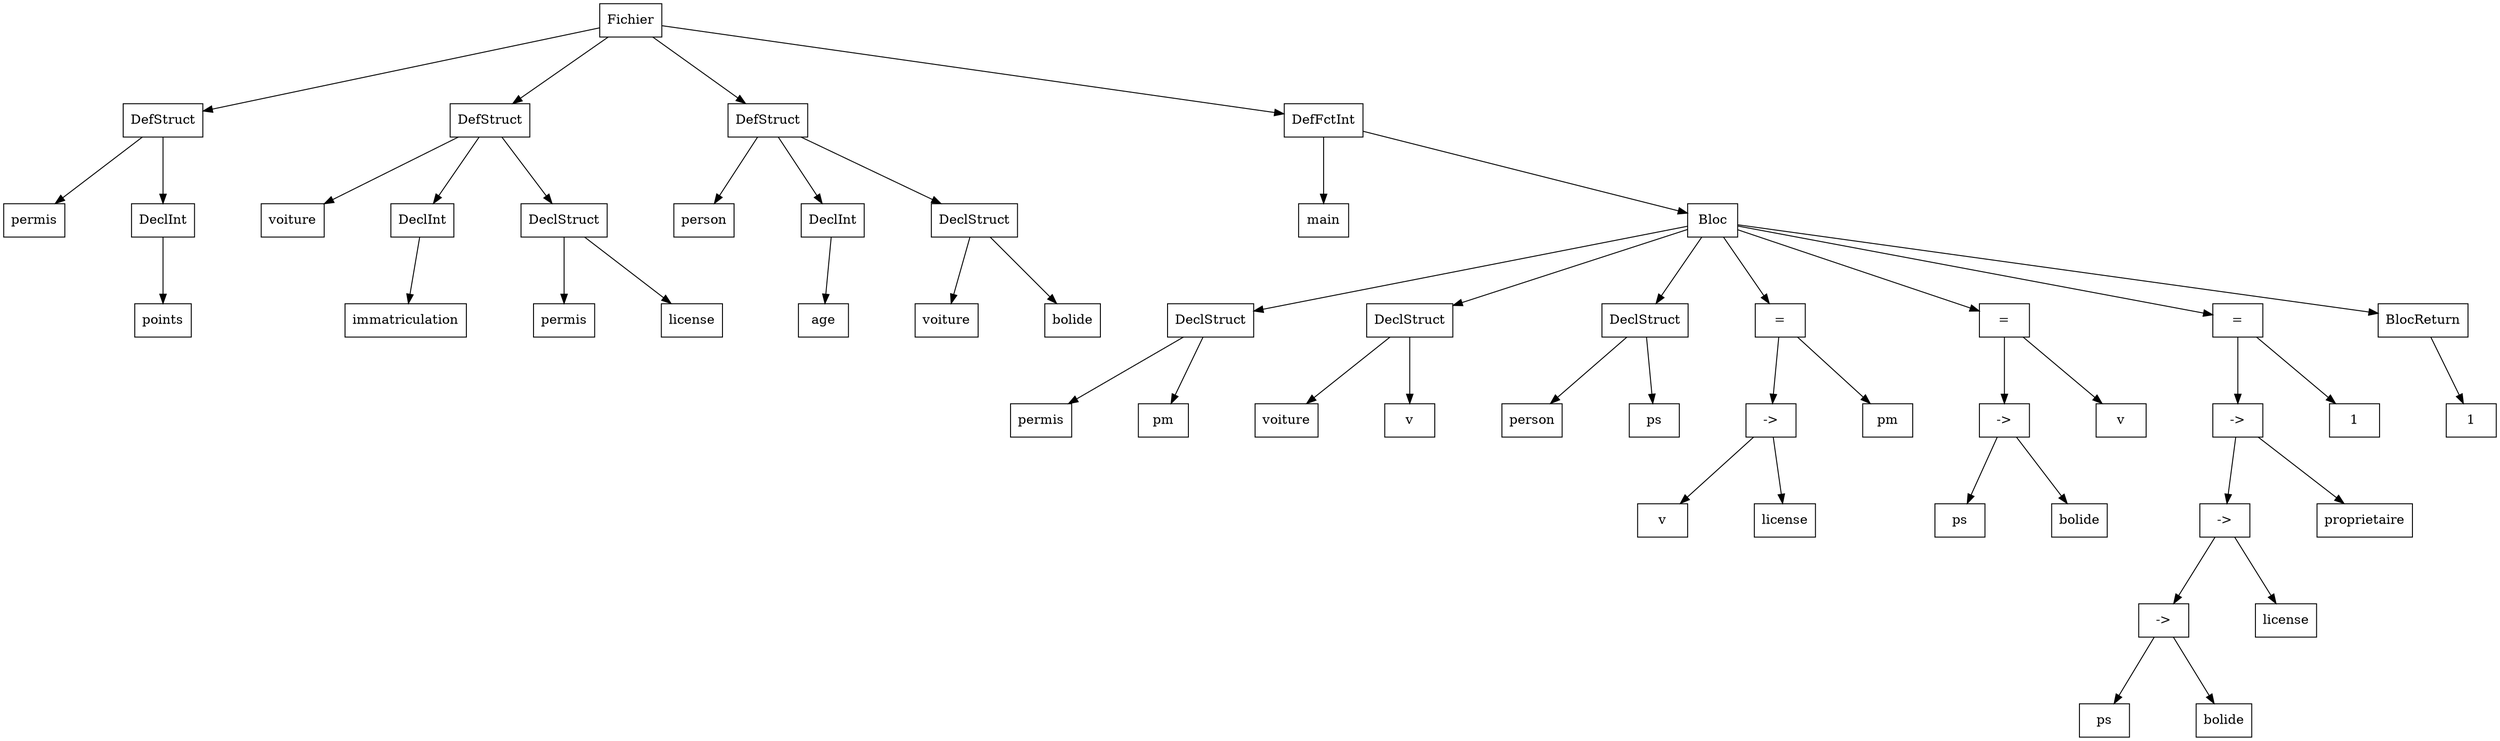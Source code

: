 digraph "ast"{

	nodesep=1;
	ranksep=1;

	N0 [label="Fichier", shape="box"];
	N1 [label="DefStruct", shape="box"];
	N2 [label="permis", shape="box"];
	N3 [label="DeclInt", shape="box"];
	N4 [label="points", shape="box"];
	N5 [label="DefStruct", shape="box"];
	N6 [label="voiture", shape="box"];
	N7 [label="DeclInt", shape="box"];
	N8 [label="immatriculation", shape="box"];
	N9 [label="DeclStruct", shape="box"];
	N10 [label="permis", shape="box"];
	N11 [label="license", shape="box"];
	N12 [label="DefStruct", shape="box"];
	N13 [label="person", shape="box"];
	N14 [label="DeclInt", shape="box"];
	N15 [label="age", shape="box"];
	N16 [label="DeclStruct", shape="box"];
	N17 [label="voiture", shape="box"];
	N18 [label="bolide", shape="box"];
	N19 [label="DefFctInt", shape="box"];
	N20 [label="main", shape="box"];
	N21 [label="Bloc", shape="box"];
	N22 [label="DeclStruct", shape="box"];
	N23 [label="permis", shape="box"];
	N24 [label="pm", shape="box"];
	N25 [label="DeclStruct", shape="box"];
	N26 [label="voiture", shape="box"];
	N27 [label="v", shape="box"];
	N28 [label="DeclStruct", shape="box"];
	N29 [label="person", shape="box"];
	N30 [label="ps", shape="box"];
	N31 [label="=", shape="box"];
	N32 [label="->", shape="box"];
	N33 [label="v", shape="box"];
	N34 [label="license", shape="box"];
	N35 [label="pm", shape="box"];
	N36 [label="=", shape="box"];
	N37 [label="->", shape="box"];
	N38 [label="ps", shape="box"];
	N39 [label="bolide", shape="box"];
	N40 [label="v", shape="box"];
	N41 [label="=", shape="box"];
	N42 [label="->", shape="box"];
	N43 [label="->", shape="box"];
	N44 [label="->", shape="box"];
	N45 [label="ps", shape="box"];
	N46 [label="bolide", shape="box"];
	N47 [label="license", shape="box"];
	N48 [label="proprietaire", shape="box"];
	N49 [label="1", shape="box"];
	N50 [label="BlocReturn", shape="box"];
	N51 [label="1", shape="box"];

	N1 -> N2; 
	N3 -> N4; 
	N1 -> N3; 
	N0 -> N1; 
	N5 -> N6; 
	N7 -> N8; 
	N5 -> N7; 
	N9 -> N10; 
	N9 -> N11; 
	N5 -> N9; 
	N0 -> N5; 
	N12 -> N13; 
	N14 -> N15; 
	N12 -> N14; 
	N16 -> N17; 
	N16 -> N18; 
	N12 -> N16; 
	N0 -> N12; 
	N19 -> N20; 
	N22 -> N23; 
	N22 -> N24; 
	N21 -> N22; 
	N25 -> N26; 
	N25 -> N27; 
	N21 -> N25; 
	N28 -> N29; 
	N28 -> N30; 
	N21 -> N28; 
	N32 -> N33; 
	N32 -> N34; 
	N31 -> N32; 
	N31 -> N35; 
	N21 -> N31; 
	N37 -> N38; 
	N37 -> N39; 
	N36 -> N37; 
	N36 -> N40; 
	N21 -> N36; 
	N44 -> N45; 
	N44 -> N46; 
	N43 -> N44; 
	N43 -> N47; 
	N42 -> N43; 
	N42 -> N48; 
	N41 -> N42; 
	N41 -> N49; 
	N21 -> N41; 
	N50 -> N51; 
	N21 -> N50; 
	N19 -> N21; 
	N0 -> N19; 
}
